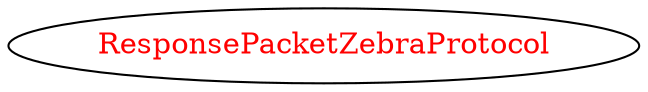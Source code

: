 digraph dependencyGraph {
 concentrate=true;
 ranksep="2.0";
 rankdir="LR"; 
 splines="ortho";
"ResponsePacketZebraProtocol" [fontcolor="red"];
}
